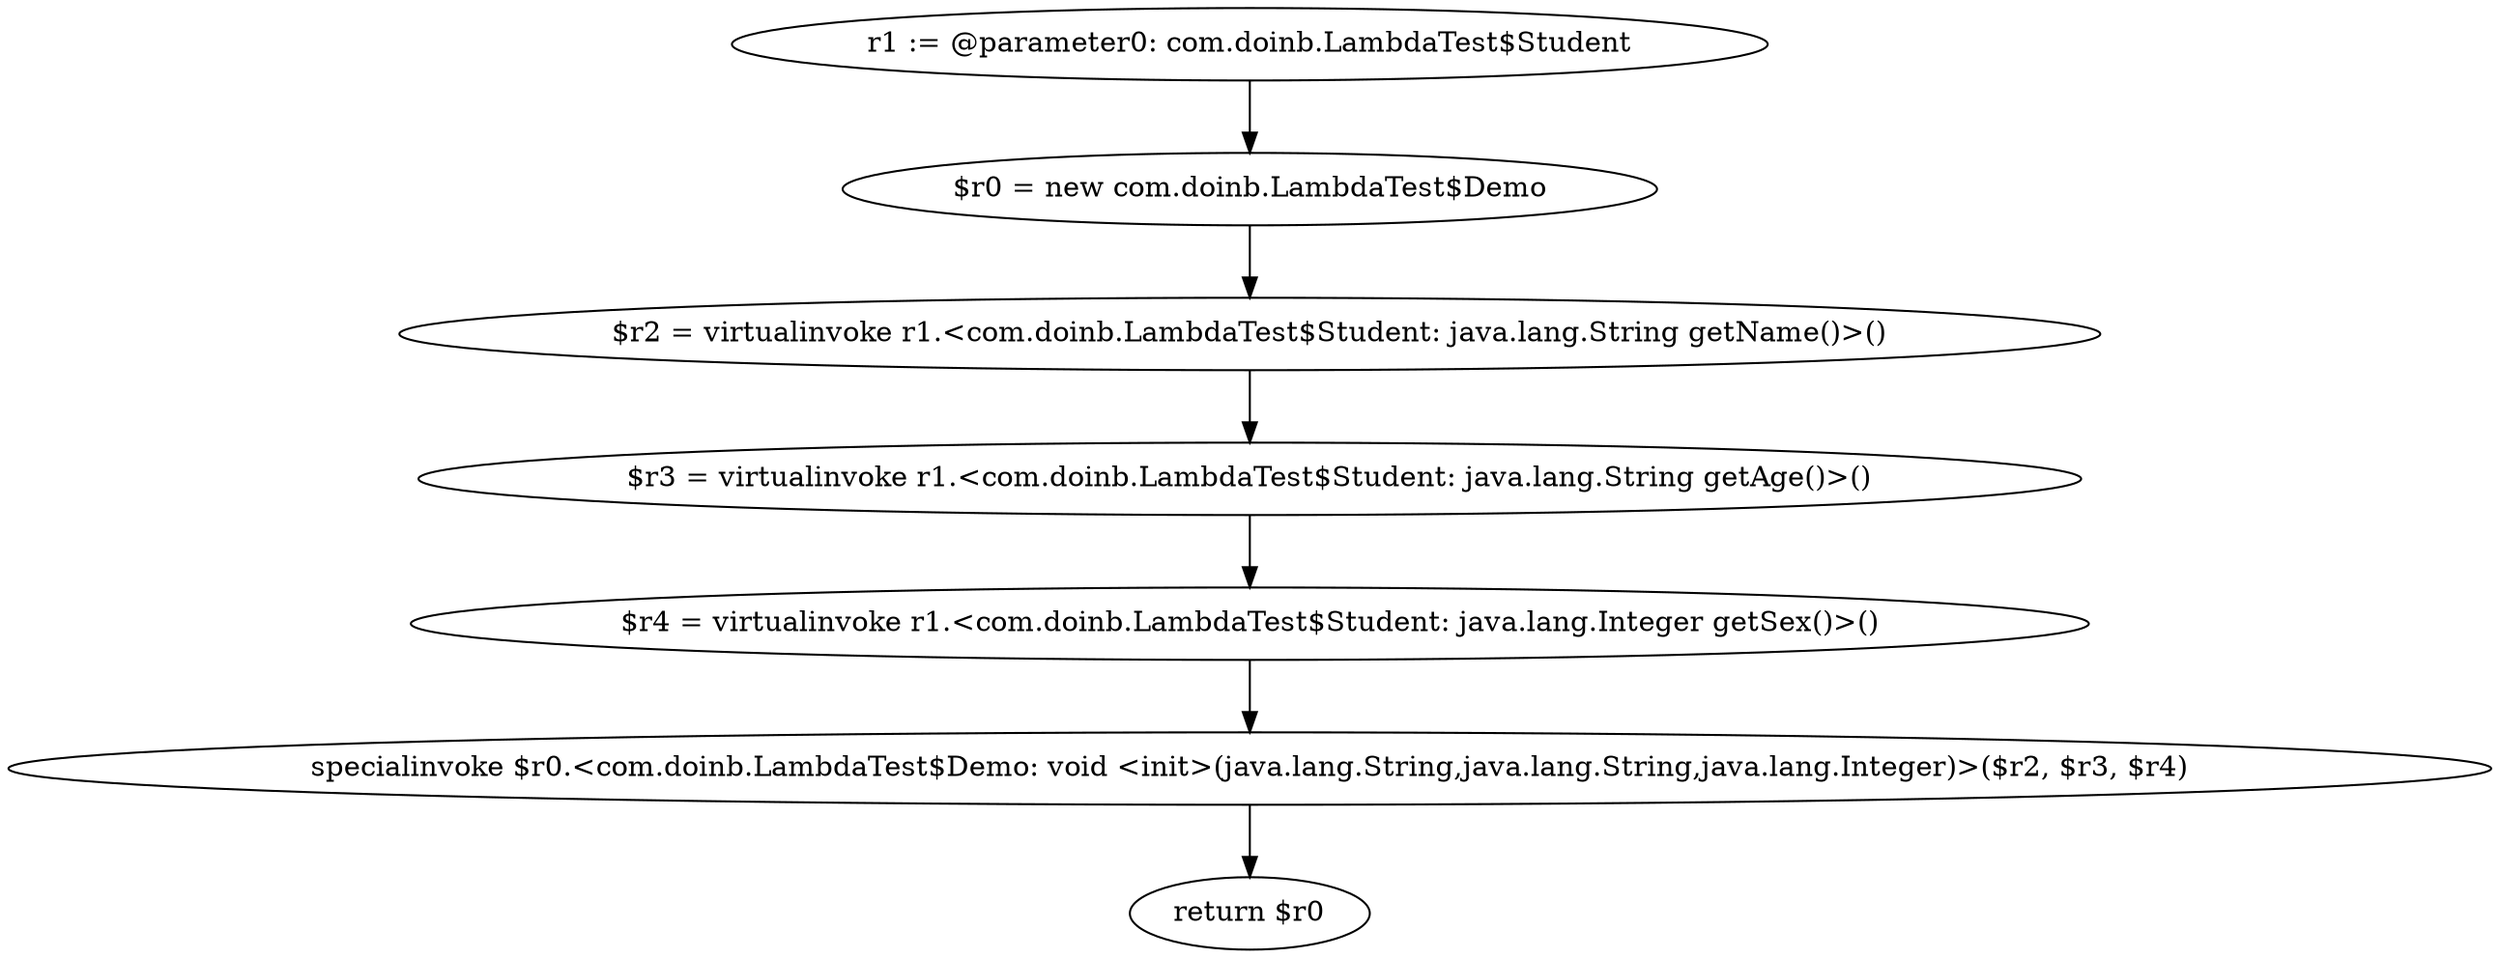 digraph "unitGraph" {
    "r1 := @parameter0: com.doinb.LambdaTest$Student"
    "$r0 = new com.doinb.LambdaTest$Demo"
    "$r2 = virtualinvoke r1.<com.doinb.LambdaTest$Student: java.lang.String getName()>()"
    "$r3 = virtualinvoke r1.<com.doinb.LambdaTest$Student: java.lang.String getAge()>()"
    "$r4 = virtualinvoke r1.<com.doinb.LambdaTest$Student: java.lang.Integer getSex()>()"
    "specialinvoke $r0.<com.doinb.LambdaTest$Demo: void <init>(java.lang.String,java.lang.String,java.lang.Integer)>($r2, $r3, $r4)"
    "return $r0"
    "r1 := @parameter0: com.doinb.LambdaTest$Student"->"$r0 = new com.doinb.LambdaTest$Demo";
    "$r0 = new com.doinb.LambdaTest$Demo"->"$r2 = virtualinvoke r1.<com.doinb.LambdaTest$Student: java.lang.String getName()>()";
    "$r2 = virtualinvoke r1.<com.doinb.LambdaTest$Student: java.lang.String getName()>()"->"$r3 = virtualinvoke r1.<com.doinb.LambdaTest$Student: java.lang.String getAge()>()";
    "$r3 = virtualinvoke r1.<com.doinb.LambdaTest$Student: java.lang.String getAge()>()"->"$r4 = virtualinvoke r1.<com.doinb.LambdaTest$Student: java.lang.Integer getSex()>()";
    "$r4 = virtualinvoke r1.<com.doinb.LambdaTest$Student: java.lang.Integer getSex()>()"->"specialinvoke $r0.<com.doinb.LambdaTest$Demo: void <init>(java.lang.String,java.lang.String,java.lang.Integer)>($r2, $r3, $r4)";
    "specialinvoke $r0.<com.doinb.LambdaTest$Demo: void <init>(java.lang.String,java.lang.String,java.lang.Integer)>($r2, $r3, $r4)"->"return $r0";
}
